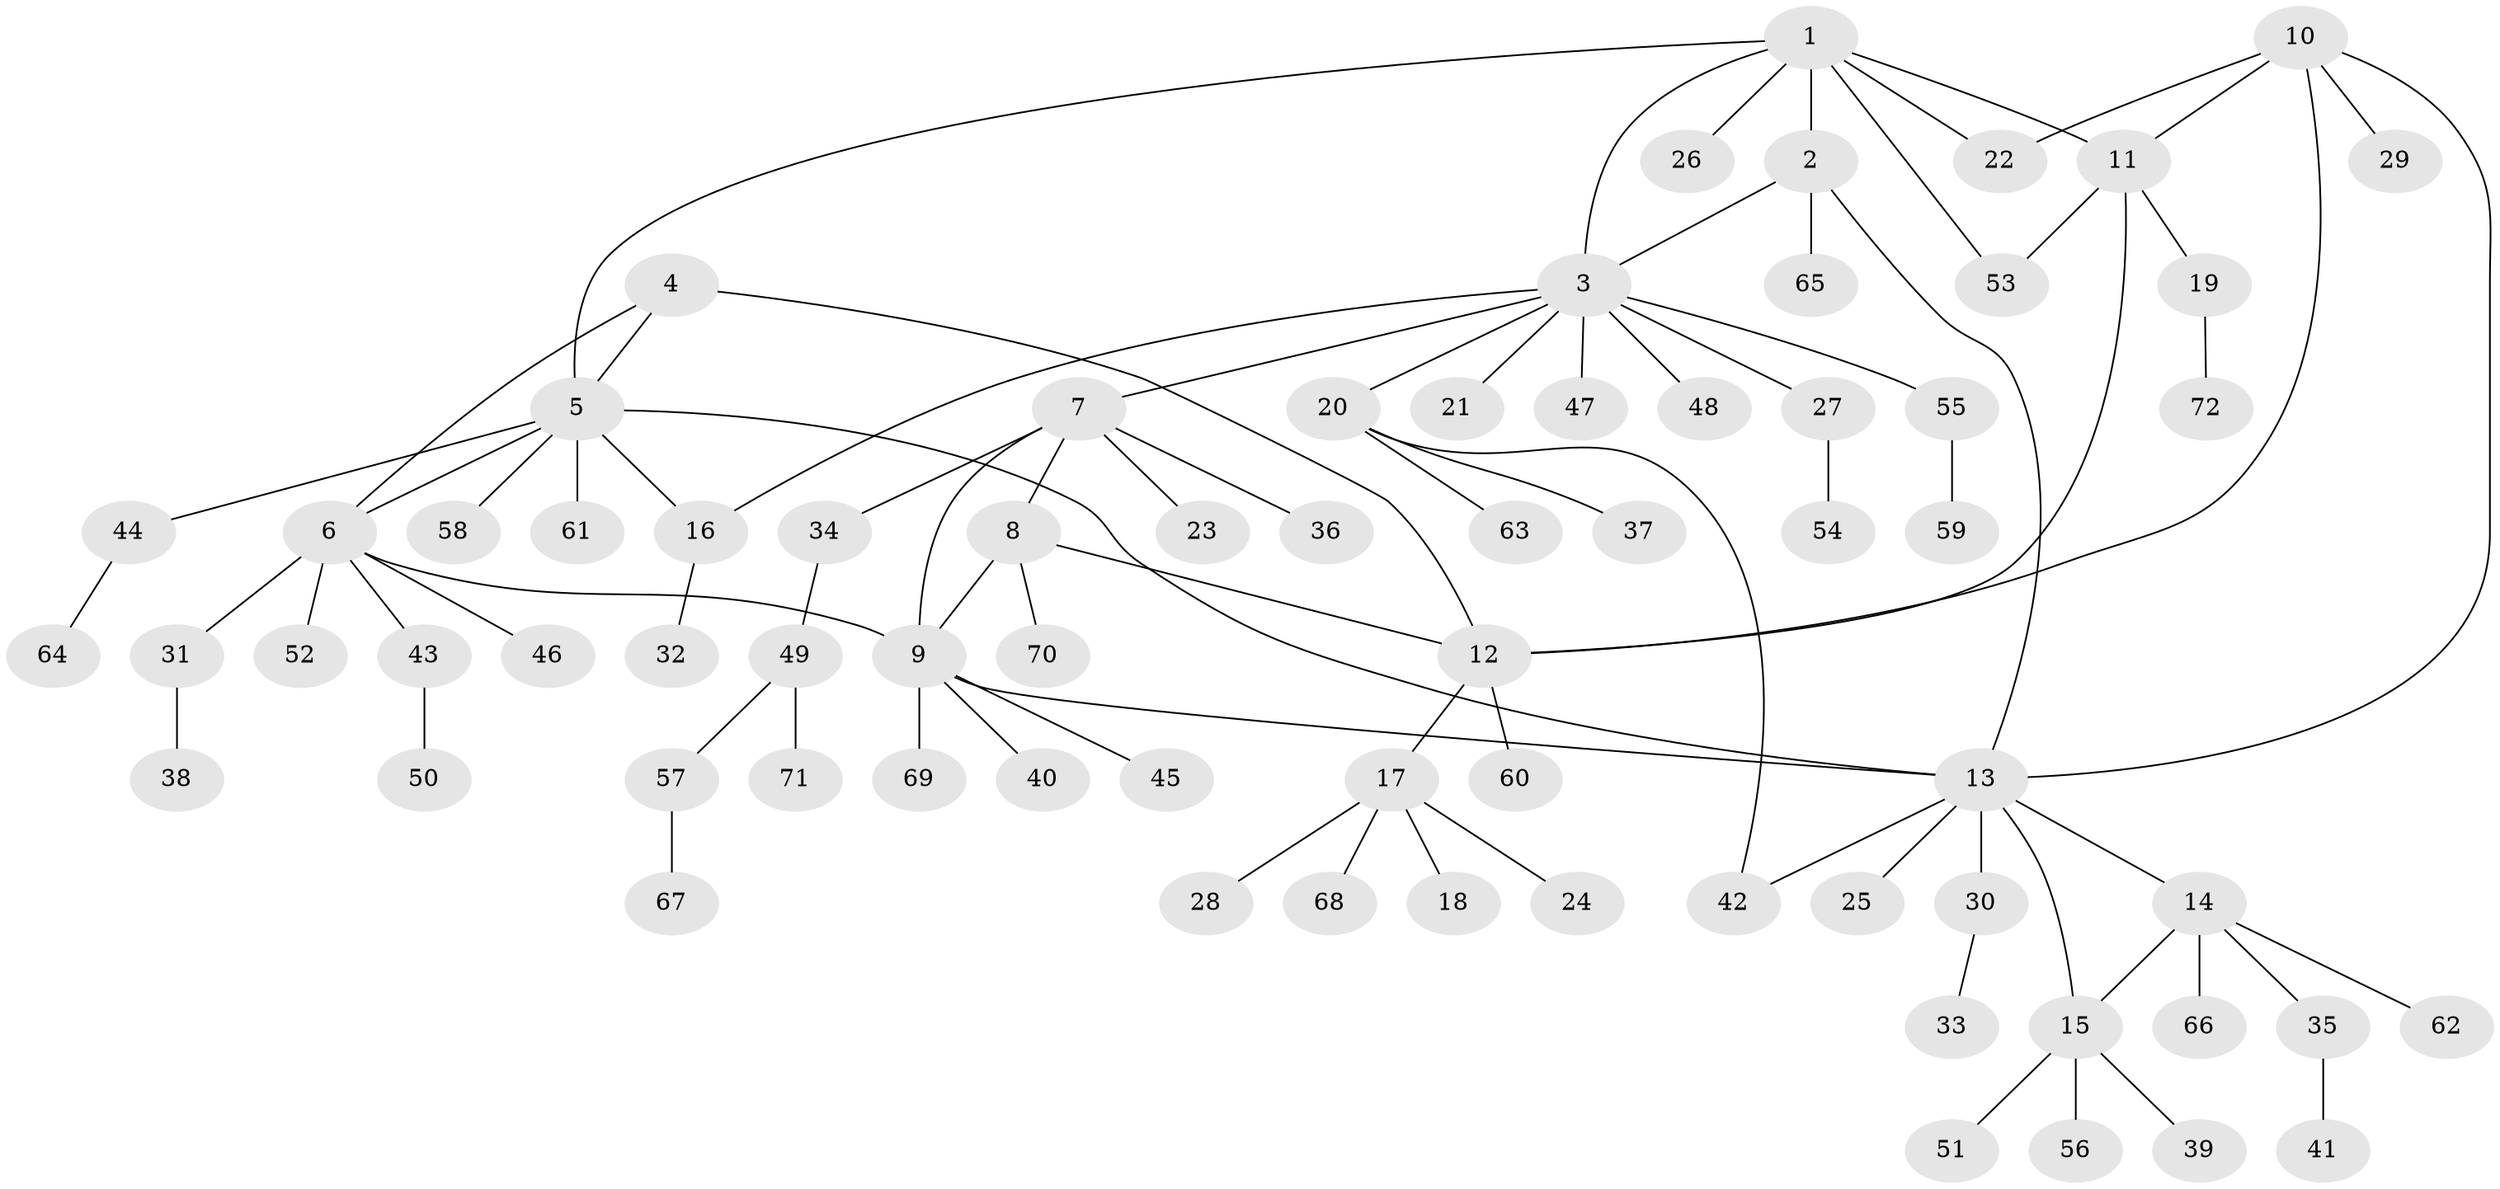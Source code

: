 // Generated by graph-tools (version 1.1) at 2025/54/03/09/25 04:54:05]
// undirected, 72 vertices, 86 edges
graph export_dot {
graph [start="1"]
  node [color=gray90,style=filled];
  1;
  2;
  3;
  4;
  5;
  6;
  7;
  8;
  9;
  10;
  11;
  12;
  13;
  14;
  15;
  16;
  17;
  18;
  19;
  20;
  21;
  22;
  23;
  24;
  25;
  26;
  27;
  28;
  29;
  30;
  31;
  32;
  33;
  34;
  35;
  36;
  37;
  38;
  39;
  40;
  41;
  42;
  43;
  44;
  45;
  46;
  47;
  48;
  49;
  50;
  51;
  52;
  53;
  54;
  55;
  56;
  57;
  58;
  59;
  60;
  61;
  62;
  63;
  64;
  65;
  66;
  67;
  68;
  69;
  70;
  71;
  72;
  1 -- 2;
  1 -- 3;
  1 -- 5;
  1 -- 11;
  1 -- 22;
  1 -- 26;
  1 -- 53;
  2 -- 3;
  2 -- 13;
  2 -- 65;
  3 -- 7;
  3 -- 16;
  3 -- 20;
  3 -- 21;
  3 -- 27;
  3 -- 47;
  3 -- 48;
  3 -- 55;
  4 -- 5;
  4 -- 6;
  4 -- 12;
  5 -- 6;
  5 -- 13;
  5 -- 16;
  5 -- 44;
  5 -- 58;
  5 -- 61;
  6 -- 9;
  6 -- 31;
  6 -- 43;
  6 -- 46;
  6 -- 52;
  7 -- 8;
  7 -- 9;
  7 -- 23;
  7 -- 34;
  7 -- 36;
  8 -- 9;
  8 -- 12;
  8 -- 70;
  9 -- 13;
  9 -- 40;
  9 -- 45;
  9 -- 69;
  10 -- 11;
  10 -- 12;
  10 -- 13;
  10 -- 22;
  10 -- 29;
  11 -- 12;
  11 -- 19;
  11 -- 53;
  12 -- 17;
  12 -- 60;
  13 -- 14;
  13 -- 15;
  13 -- 25;
  13 -- 30;
  13 -- 42;
  14 -- 15;
  14 -- 35;
  14 -- 62;
  14 -- 66;
  15 -- 39;
  15 -- 51;
  15 -- 56;
  16 -- 32;
  17 -- 18;
  17 -- 24;
  17 -- 28;
  17 -- 68;
  19 -- 72;
  20 -- 37;
  20 -- 42;
  20 -- 63;
  27 -- 54;
  30 -- 33;
  31 -- 38;
  34 -- 49;
  35 -- 41;
  43 -- 50;
  44 -- 64;
  49 -- 57;
  49 -- 71;
  55 -- 59;
  57 -- 67;
}
